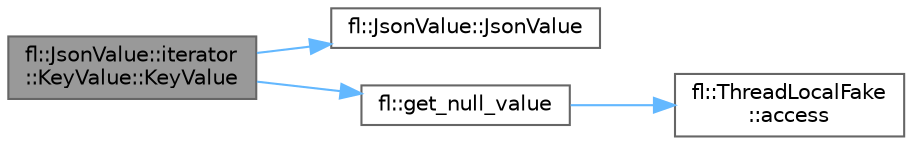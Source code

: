 digraph "fl::JsonValue::iterator::KeyValue::KeyValue"
{
 // INTERACTIVE_SVG=YES
 // LATEX_PDF_SIZE
  bgcolor="transparent";
  edge [fontname=Helvetica,fontsize=10,labelfontname=Helvetica,labelfontsize=10];
  node [fontname=Helvetica,fontsize=10,shape=box,height=0.2,width=0.4];
  rankdir="LR";
  Node1 [id="Node000001",label="fl::JsonValue::iterator\l::KeyValue::KeyValue",height=0.2,width=0.4,color="gray40", fillcolor="grey60", style="filled", fontcolor="black",tooltip=" "];
  Node1 -> Node2 [id="edge1_Node000001_Node000002",color="steelblue1",style="solid",tooltip=" "];
  Node2 [id="Node000002",label="fl::JsonValue::JsonValue",height=0.2,width=0.4,color="grey40", fillcolor="white", style="filled",URL="$da/dd6/structfl_1_1_json_value_a630a1830e8cce329a9306accf644ba15.html#a630a1830e8cce329a9306accf644ba15",tooltip=" "];
  Node1 -> Node3 [id="edge2_Node000001_Node000003",color="steelblue1",style="solid",tooltip=" "];
  Node3 [id="Node000003",label="fl::get_null_value",height=0.2,width=0.4,color="grey40", fillcolor="white", style="filled",URL="$d4/d36/namespacefl_addbb9457423c186b07bbb4922fa15c51.html#addbb9457423c186b07bbb4922fa15c51",tooltip=" "];
  Node3 -> Node4 [id="edge3_Node000003_Node000004",color="steelblue1",style="solid",tooltip=" "];
  Node4 [id="Node000004",label="fl::ThreadLocalFake\l::access",height=0.2,width=0.4,color="grey40", fillcolor="white", style="filled",URL="$dd/dfc/classfl_1_1_thread_local_fake_a838e1065e19cc5af4edb3b5da131706a.html#a838e1065e19cc5af4edb3b5da131706a",tooltip=" "];
}
